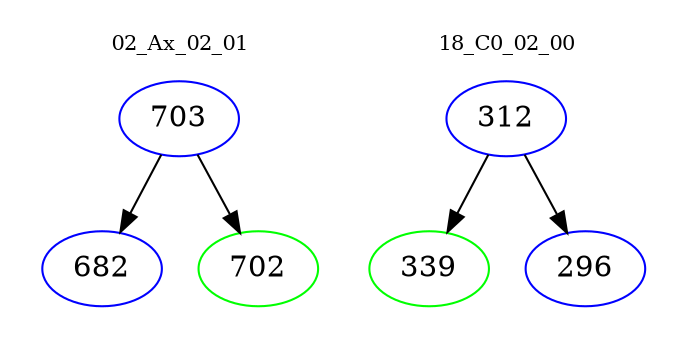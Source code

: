 digraph{
subgraph cluster_0 {
color = white
label = "02_Ax_02_01";
fontsize=10;
T0_703 [label="703", color="blue"]
T0_703 -> T0_682 [color="black"]
T0_682 [label="682", color="blue"]
T0_703 -> T0_702 [color="black"]
T0_702 [label="702", color="green"]
}
subgraph cluster_1 {
color = white
label = "18_C0_02_00";
fontsize=10;
T1_312 [label="312", color="blue"]
T1_312 -> T1_339 [color="black"]
T1_339 [label="339", color="green"]
T1_312 -> T1_296 [color="black"]
T1_296 [label="296", color="blue"]
}
}
